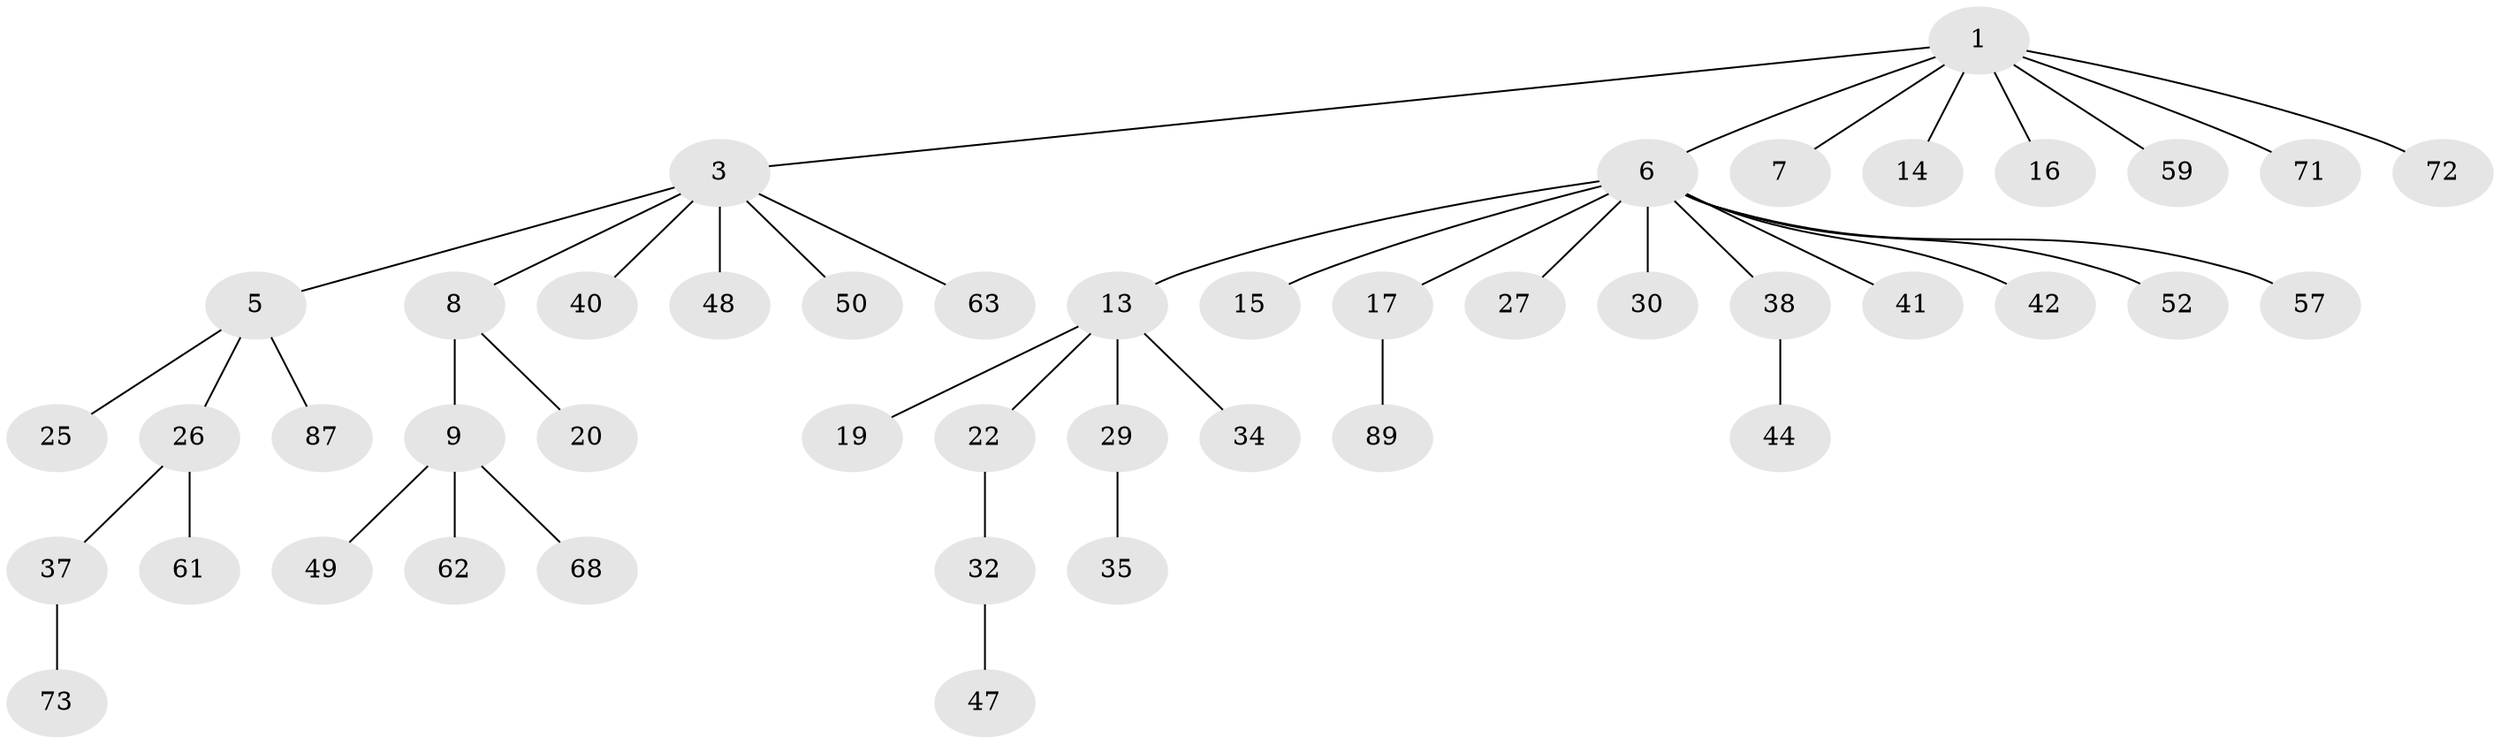 // original degree distribution, {6: 0.022222222222222223, 4: 0.044444444444444446, 7: 0.011111111111111112, 5: 0.05555555555555555, 2: 0.24444444444444444, 3: 0.1, 1: 0.5222222222222223}
// Generated by graph-tools (version 1.1) at 2025/15/03/09/25 04:15:42]
// undirected, 45 vertices, 44 edges
graph export_dot {
graph [start="1"]
  node [color=gray90,style=filled];
  1 [super="+2+11"];
  3 [super="+76+46+4+33+18"];
  5;
  6 [super="+12+21"];
  7 [super="+67"];
  8;
  9 [super="+10+36"];
  13;
  14;
  15;
  16;
  17;
  19 [super="+24"];
  20;
  22;
  25 [super="+75+28"];
  26 [super="+60+54+58"];
  27;
  29 [super="+31"];
  30;
  32 [super="+43"];
  34 [super="+55+64"];
  35;
  37;
  38;
  40 [super="+69"];
  41;
  42;
  44;
  47 [super="+80"];
  48;
  49;
  50 [super="+70+82"];
  52 [super="+56"];
  57;
  59;
  61;
  62;
  63 [super="+66"];
  68;
  71;
  72 [super="+88"];
  73 [super="+78"];
  87;
  89;
  1 -- 3;
  1 -- 6;
  1 -- 59;
  1 -- 72;
  1 -- 7;
  1 -- 14;
  1 -- 71;
  1 -- 16;
  3 -- 8;
  3 -- 63;
  3 -- 48;
  3 -- 50;
  3 -- 5;
  3 -- 40;
  5 -- 25;
  5 -- 26;
  5 -- 87;
  6 -- 17;
  6 -- 41;
  6 -- 42;
  6 -- 38;
  6 -- 57;
  6 -- 27;
  6 -- 13;
  6 -- 15;
  6 -- 52;
  6 -- 30;
  8 -- 9;
  8 -- 20;
  9 -- 49;
  9 -- 62;
  9 -- 68;
  13 -- 19;
  13 -- 22;
  13 -- 29;
  13 -- 34;
  17 -- 89;
  22 -- 32;
  26 -- 37;
  26 -- 61;
  29 -- 35;
  32 -- 47;
  37 -- 73;
  38 -- 44;
}
